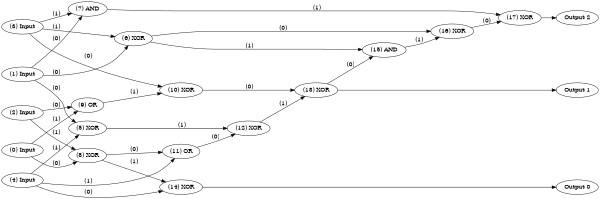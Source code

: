 digraph NeuralNetwork {
rankdir=LR;
size="4,3";
center = true;
node0 [label="(0) Input", color=black, labelfontcolor=black, fontcolor=black];
node1 [label="(1) Input", color=black, labelfontcolor=black, fontcolor=black];
node2 [label="(2) Input", color=black, labelfontcolor=black, fontcolor=black];
node3 [label="(3) Input", color=black, labelfontcolor=black, fontcolor=black];
node4 [label="(4) Input", color=black, labelfontcolor=black, fontcolor=black];
node5 [label="(5) XOR", color=black, labelfontcolor=black, fontcolor=black];
node1 -> node5 [label=" (0)", labelfontcolor=black, fontcolor=black, bold=true, color=black];
node4 -> node5 [label=" (1)", labelfontcolor=black, fontcolor=black, bold=true, color=black];
node6 [label="(6) XOR", color=black, labelfontcolor=black, fontcolor=black];
node1 -> node6 [label=" (0)", labelfontcolor=black, fontcolor=black, bold=true, color=black];
node3 -> node6 [label=" (1)", labelfontcolor=black, fontcolor=black, bold=true, color=black];
node7 [label="(7) AND", color=black, labelfontcolor=black, fontcolor=black];
node1 -> node7 [label=" (0)", labelfontcolor=black, fontcolor=black, bold=true, color=black];
node3 -> node7 [label=" (1)", labelfontcolor=black, fontcolor=black, bold=true, color=black];
node8 [label="(8) XOR", color=black, labelfontcolor=black, fontcolor=black];
node0 -> node8 [label=" (0)", labelfontcolor=black, fontcolor=black, bold=true, color=black];
node2 -> node8 [label=" (1)", labelfontcolor=black, fontcolor=black, bold=true, color=black];
node9 [label="(9) OR", color=black, labelfontcolor=black, fontcolor=black];
node2 -> node9 [label=" (0)", labelfontcolor=black, fontcolor=black, bold=true, color=black];
node0 -> node9 [label=" (1)", labelfontcolor=black, fontcolor=black, bold=true, color=black];
node10 [label="(10) XOR", color=black, labelfontcolor=black, fontcolor=black];
node3 -> node10 [label=" (0)", labelfontcolor=black, fontcolor=black, bold=true, color=black];
node9 -> node10 [label=" (1)", labelfontcolor=black, fontcolor=black, bold=true, color=black];
node11 [label="(11) OR", color=black, labelfontcolor=black, fontcolor=black];
node8 -> node11 [label=" (0)", labelfontcolor=black, fontcolor=black, bold=true, color=black];
node4 -> node11 [label=" (1)", labelfontcolor=black, fontcolor=black, bold=true, color=black];
node12 [label="(12) XOR", color=black, labelfontcolor=black, fontcolor=black];
node11 -> node12 [label=" (0)", labelfontcolor=black, fontcolor=black, bold=true, color=black];
node5 -> node12 [label=" (1)", labelfontcolor=black, fontcolor=black, bold=true, color=black];
node13 [label="(13) XOR", color=black, labelfontcolor=black, fontcolor=black];
node10 -> node13 [label=" (0)", labelfontcolor=black, fontcolor=black, bold=true, color=black];
node12 -> node13 [label=" (1)", labelfontcolor=black, fontcolor=black, bold=true, color=black];
node14 [label="(14) XOR", color=black, labelfontcolor=black, fontcolor=black];
node4 -> node14 [label=" (0)", labelfontcolor=black, fontcolor=black, bold=true, color=black];
node8 -> node14 [label=" (1)", labelfontcolor=black, fontcolor=black, bold=true, color=black];
node15 [label="(15) AND", color=black, labelfontcolor=black, fontcolor=black];
node13 -> node15 [label=" (0)", labelfontcolor=black, fontcolor=black, bold=true, color=black];
node6 -> node15 [label=" (1)", labelfontcolor=black, fontcolor=black, bold=true, color=black];
node16 [label="(16) XOR", color=black, labelfontcolor=black, fontcolor=black];
node6 -> node16 [label=" (0)", labelfontcolor=black, fontcolor=black, bold=true, color=black];
node15 -> node16 [label=" (1)", labelfontcolor=black, fontcolor=black, bold=true, color=black];
node17 [label="(17) XOR", color=black, labelfontcolor=black, fontcolor=black];
node16 -> node17 [label=" (0)", labelfontcolor=black, fontcolor=black, bold=true, color=black];
node7 -> node17 [label=" (1)", labelfontcolor=black, fontcolor=black, bold=true, color=black];
node18 [label="Output 0", color=black, labelfontcolor=black, fontcolor=black];
node14 -> node18 [labelfontcolor=black, fontcolor=black, bold=true, color=black];
node19 [label="Output 1", color=black, labelfontcolor=black, fontcolor=black];
node13 -> node19 [labelfontcolor=black, fontcolor=black, bold=true, color=black];
node20 [label="Output 2", color=black, labelfontcolor=black, fontcolor=black];
node17 -> node20 [labelfontcolor=black, fontcolor=black, bold=true, color=black];
{ rank = source; "node0"; "node1"; "node2"; "node3"; "node4"; }
{ rank = max;"node18";"node19";"node20"; }
}